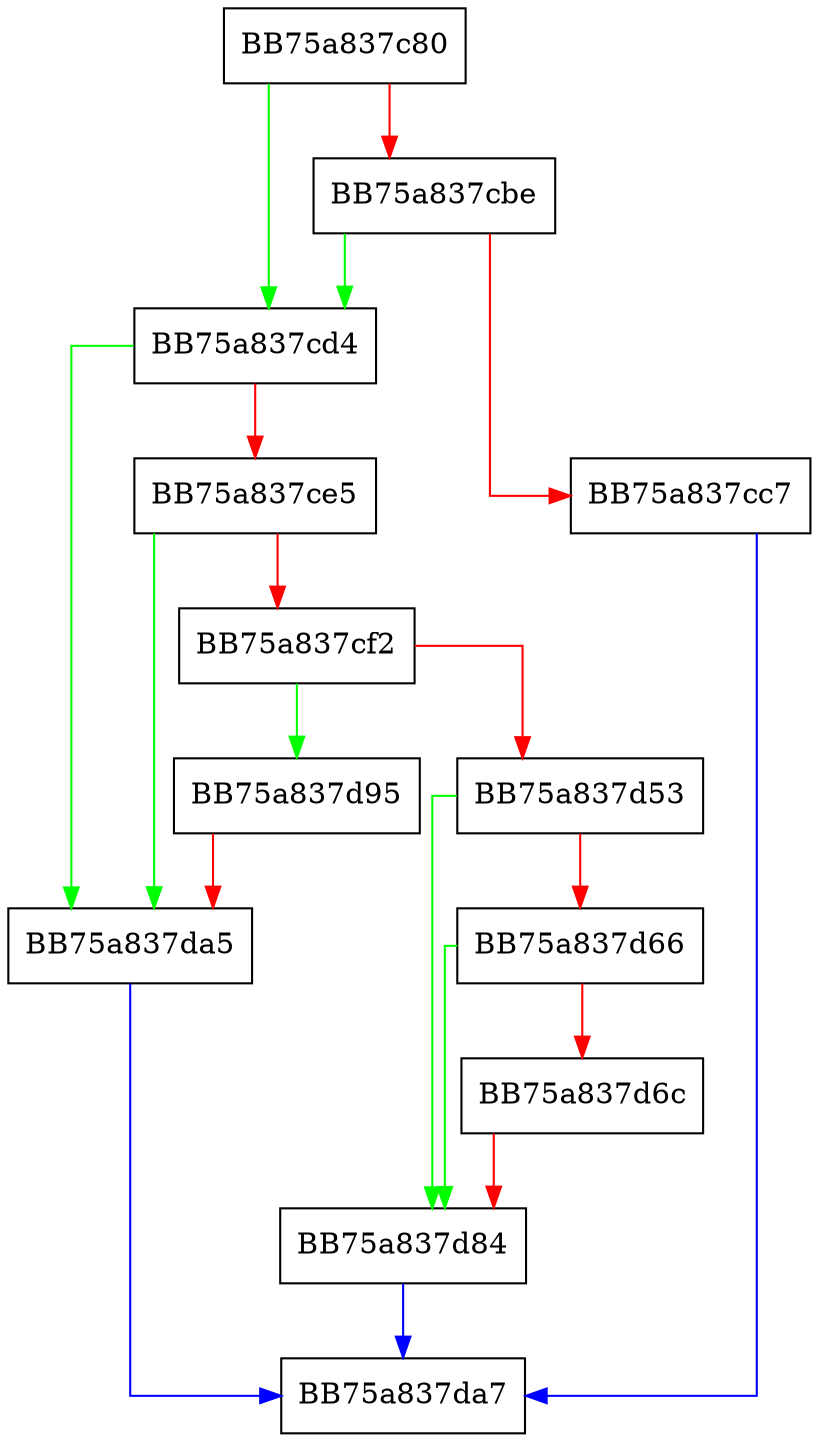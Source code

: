 digraph FileDeleteNotificationHelper {
  node [shape="box"];
  graph [splines=ortho];
  BB75a837c80 -> BB75a837cd4 [color="green"];
  BB75a837c80 -> BB75a837cbe [color="red"];
  BB75a837cbe -> BB75a837cd4 [color="green"];
  BB75a837cbe -> BB75a837cc7 [color="red"];
  BB75a837cc7 -> BB75a837da7 [color="blue"];
  BB75a837cd4 -> BB75a837da5 [color="green"];
  BB75a837cd4 -> BB75a837ce5 [color="red"];
  BB75a837ce5 -> BB75a837da5 [color="green"];
  BB75a837ce5 -> BB75a837cf2 [color="red"];
  BB75a837cf2 -> BB75a837d95 [color="green"];
  BB75a837cf2 -> BB75a837d53 [color="red"];
  BB75a837d53 -> BB75a837d84 [color="green"];
  BB75a837d53 -> BB75a837d66 [color="red"];
  BB75a837d66 -> BB75a837d84 [color="green"];
  BB75a837d66 -> BB75a837d6c [color="red"];
  BB75a837d6c -> BB75a837d84 [color="red"];
  BB75a837d84 -> BB75a837da7 [color="blue"];
  BB75a837d95 -> BB75a837da5 [color="red"];
  BB75a837da5 -> BB75a837da7 [color="blue"];
}